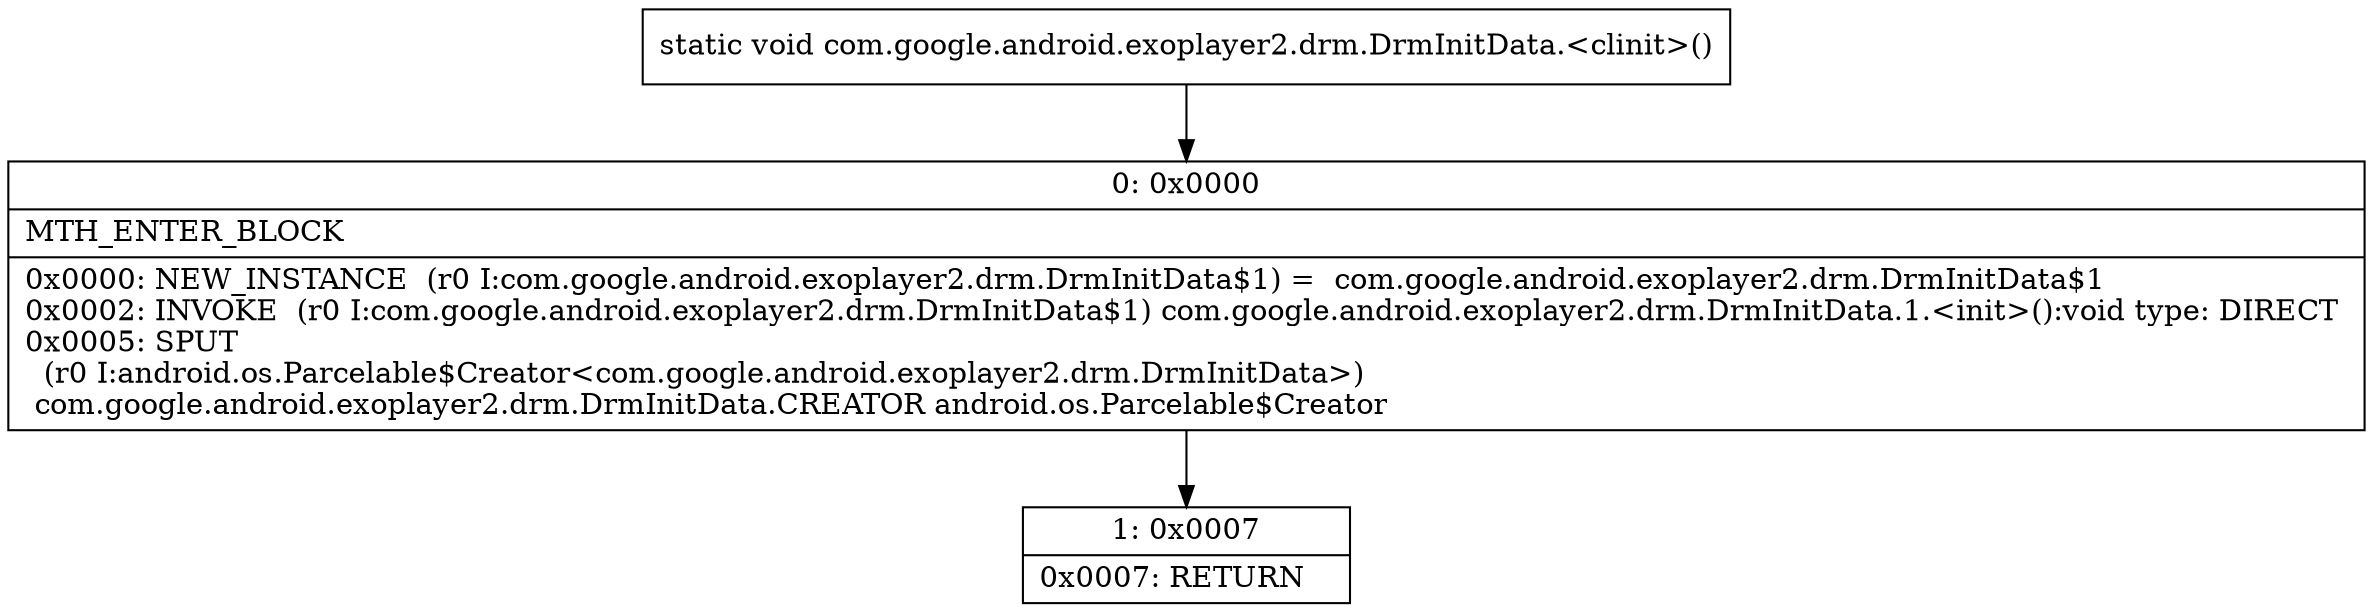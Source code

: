 digraph "CFG forcom.google.android.exoplayer2.drm.DrmInitData.\<clinit\>()V" {
Node_0 [shape=record,label="{0\:\ 0x0000|MTH_ENTER_BLOCK\l|0x0000: NEW_INSTANCE  (r0 I:com.google.android.exoplayer2.drm.DrmInitData$1) =  com.google.android.exoplayer2.drm.DrmInitData$1 \l0x0002: INVOKE  (r0 I:com.google.android.exoplayer2.drm.DrmInitData$1) com.google.android.exoplayer2.drm.DrmInitData.1.\<init\>():void type: DIRECT \l0x0005: SPUT  \l  (r0 I:android.os.Parcelable$Creator\<com.google.android.exoplayer2.drm.DrmInitData\>)\l com.google.android.exoplayer2.drm.DrmInitData.CREATOR android.os.Parcelable$Creator \l}"];
Node_1 [shape=record,label="{1\:\ 0x0007|0x0007: RETURN   \l}"];
MethodNode[shape=record,label="{static void com.google.android.exoplayer2.drm.DrmInitData.\<clinit\>() }"];
MethodNode -> Node_0;
Node_0 -> Node_1;
}

